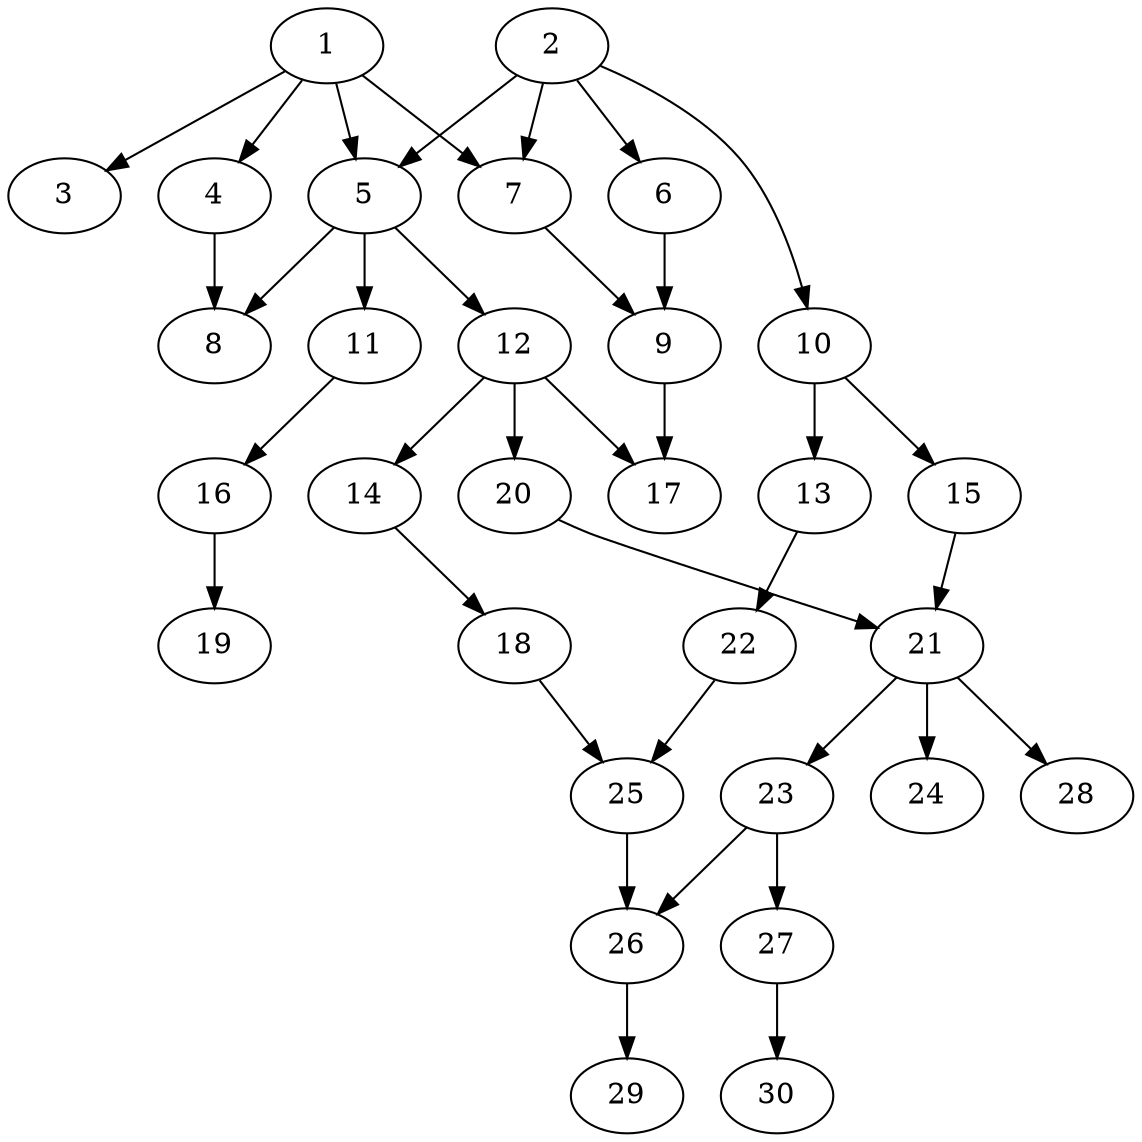 // DAG automatically generated by daggen at Wed Apr 12 12:21:05 2017
// ./daggen --dot -n 30 --jump=3 --fat=0.4 --regularity=0.2 --density=0.6 
digraph G {
  1 [size="22590915198", alpha="0.19"]
  1 -> 3 [size ="33554432"]
  1 -> 4 [size ="33554432"]
  1 -> 5 [size ="33554432"]
  1 -> 7 [size ="33554432"]
  2 [size="9723682222", alpha="0.04"]
  2 -> 5 [size ="838860800"]
  2 -> 6 [size ="838860800"]
  2 -> 7 [size ="838860800"]
  2 -> 10 [size ="838860800"]
  3 [size="643394052336", alpha="0.12"]
  4 [size="3330092618", alpha="0.13"]
  4 -> 8 [size ="75497472"]
  5 [size="1073741824000", alpha="0.11"]
  5 -> 8 [size ="838860800"]
  5 -> 11 [size ="838860800"]
  5 -> 12 [size ="838860800"]
  6 [size="38968489662", alpha="0.01"]
  6 -> 9 [size ="33554432"]
  7 [size="81336858432", alpha="0.00"]
  7 -> 9 [size ="75497472"]
  8 [size="23706433496", alpha="0.17"]
  9 [size="8589934592", alpha="0.19"]
  9 -> 17 [size ="33554432"]
  10 [size="14265136420", alpha="0.04"]
  10 -> 13 [size ="411041792"]
  10 -> 15 [size ="411041792"]
  11 [size="134217728000", alpha="0.11"]
  11 -> 16 [size ="209715200"]
  12 [size="8589934592", alpha="0.00"]
  12 -> 14 [size ="33554432"]
  12 -> 17 [size ="33554432"]
  12 -> 20 [size ="33554432"]
  13 [size="29919844056", alpha="0.16"]
  13 -> 22 [size ="536870912"]
  14 [size="368293445632", alpha="0.17"]
  14 -> 18 [size ="411041792"]
  15 [size="39353996987", alpha="0.19"]
  15 -> 21 [size ="75497472"]
  16 [size="1073741824000", alpha="0.19"]
  16 -> 19 [size ="838860800"]
  17 [size="208713503581", alpha="0.19"]
  18 [size="388546297", alpha="0.10"]
  18 -> 25 [size ="33554432"]
  19 [size="231928233984", alpha="0.11"]
  20 [size="2862766894", alpha="0.00"]
  20 -> 21 [size ="134217728"]
  21 [size="8589934592", alpha="0.15"]
  21 -> 23 [size ="33554432"]
  21 -> 24 [size ="33554432"]
  21 -> 28 [size ="33554432"]
  22 [size="501752523650", alpha="0.16"]
  22 -> 25 [size ="411041792"]
  23 [size="1073741824000", alpha="0.17"]
  23 -> 26 [size ="838860800"]
  23 -> 27 [size ="838860800"]
  24 [size="4808592853", alpha="0.13"]
  25 [size="1637058736", alpha="0.03"]
  25 -> 26 [size ="33554432"]
  26 [size="782757789696", alpha="0.06"]
  26 -> 29 [size ="679477248"]
  27 [size="23822651906", alpha="0.20"]
  27 -> 30 [size ="536870912"]
  28 [size="19917161280", alpha="0.20"]
  29 [size="422417877617", alpha="0.02"]
  30 [size="10330551575", alpha="0.10"]
}
